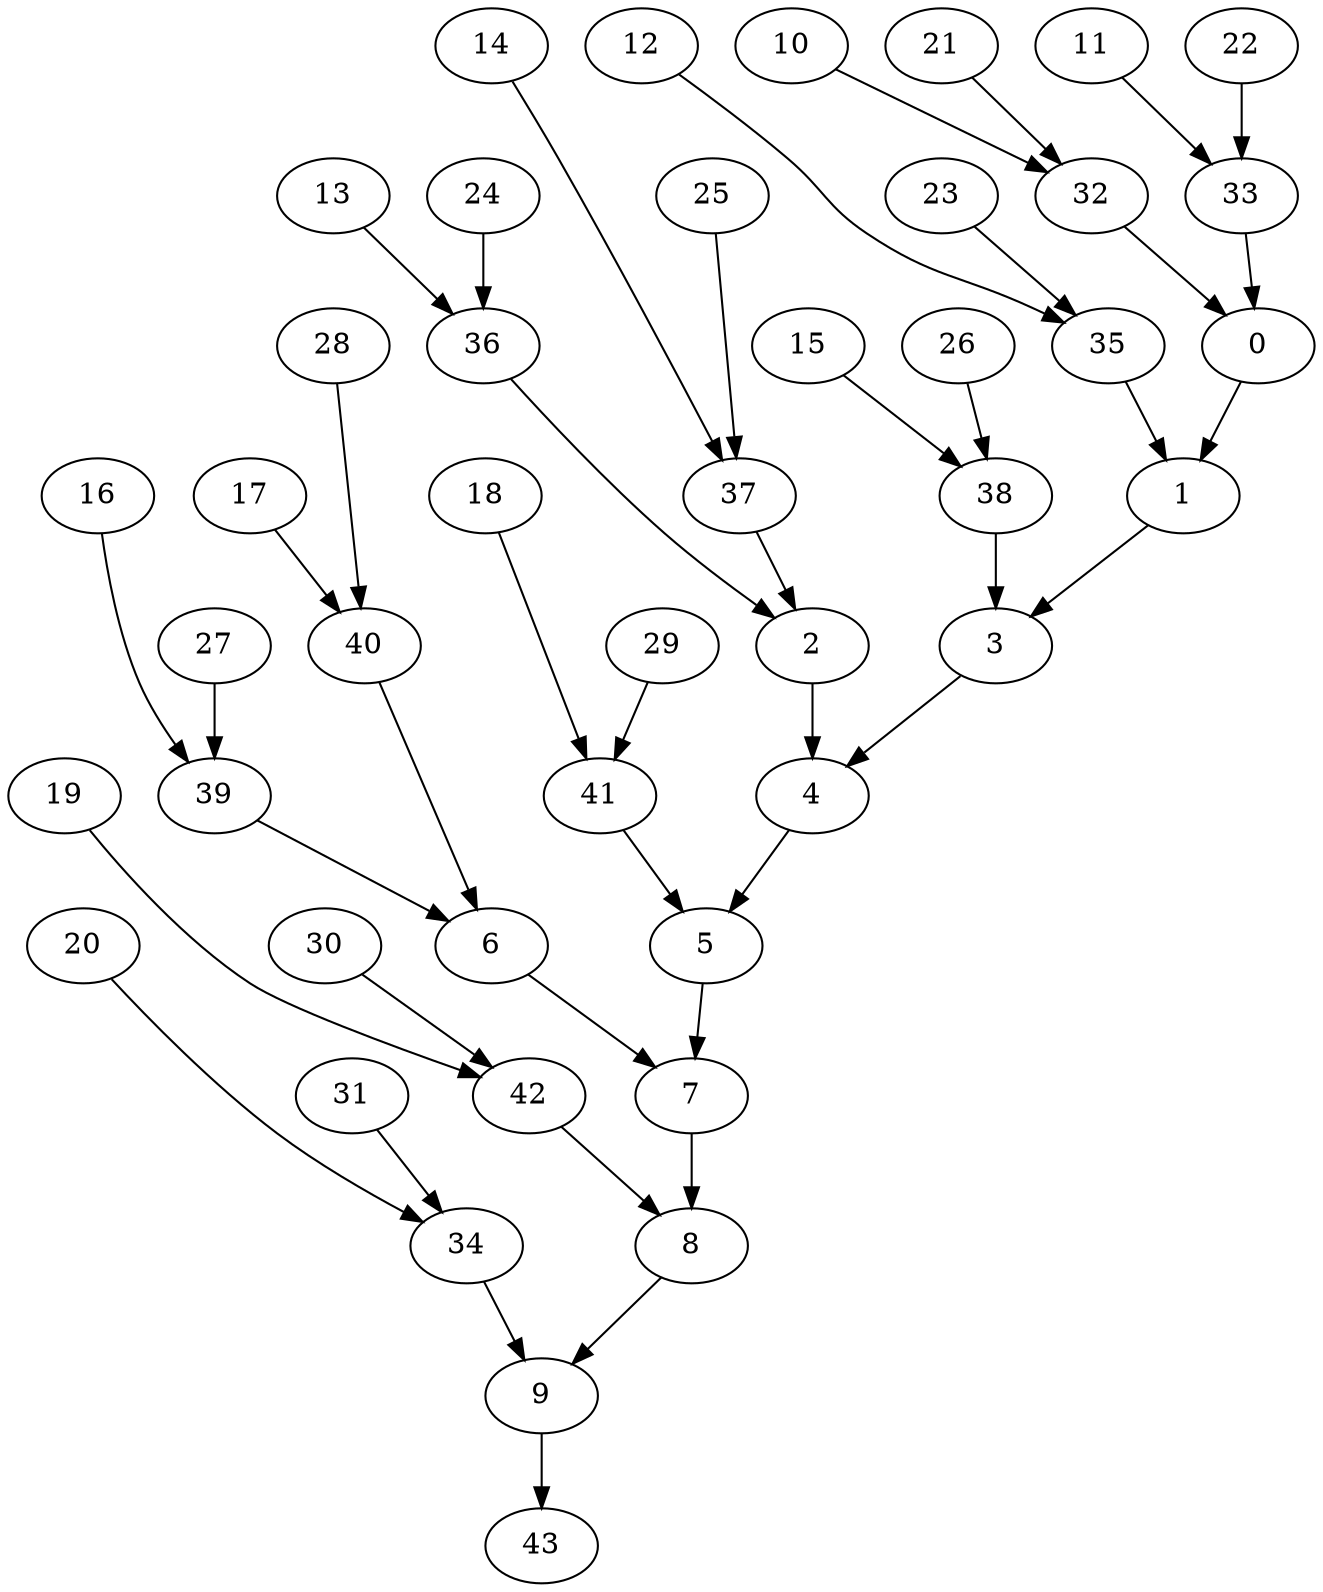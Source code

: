 digraph g {
0;
1;
2;
3;
4;
5;
6;
7;
8;
9;
10;
11;
12;
13;
14;
15;
16;
17;
18;
19;
20;
21;
22;
23;
24;
25;
26;
27;
28;
29;
30;
31;
32;
33;
34;
35;
36;
37;
38;
39;
40;
41;
42;
43;
0 -> 1 [weight=0];
1 -> 3 [weight=0];
2 -> 4 [weight=1];
3 -> 4 [weight=0];
4 -> 5 [weight=0];
5 -> 7 [weight=0];
6 -> 7 [weight=0];
7 -> 8 [weight=1];
8 -> 9 [weight=0];
9 -> 43 [weight=0];
10 -> 32 [weight=0];
11 -> 33 [weight=0];
12 -> 35 [weight=0];
13 -> 36 [weight=0];
14 -> 37 [weight=0];
15 -> 38 [weight=0];
16 -> 39 [weight=0];
17 -> 40 [weight=0];
18 -> 41 [weight=0];
19 -> 42 [weight=0];
20 -> 34 [weight=0];
21 -> 32 [weight=0];
22 -> 33 [weight=1];
23 -> 35 [weight=0];
24 -> 36 [weight=0];
25 -> 37 [weight=0];
26 -> 38 [weight=0];
27 -> 39 [weight=1];
28 -> 40 [weight=0];
29 -> 41 [weight=0];
30 -> 42 [weight=0];
31 -> 34 [weight=0];
32 -> 0 [weight=0];
33 -> 0 [weight=0];
34 -> 9 [weight=0];
35 -> 1 [weight=0];
36 -> 2 [weight=0];
37 -> 2 [weight=0];
38 -> 3 [weight=1];
39 -> 6 [weight=0];
40 -> 6 [weight=0];
41 -> 5 [weight=0];
42 -> 8 [weight=0];
}
